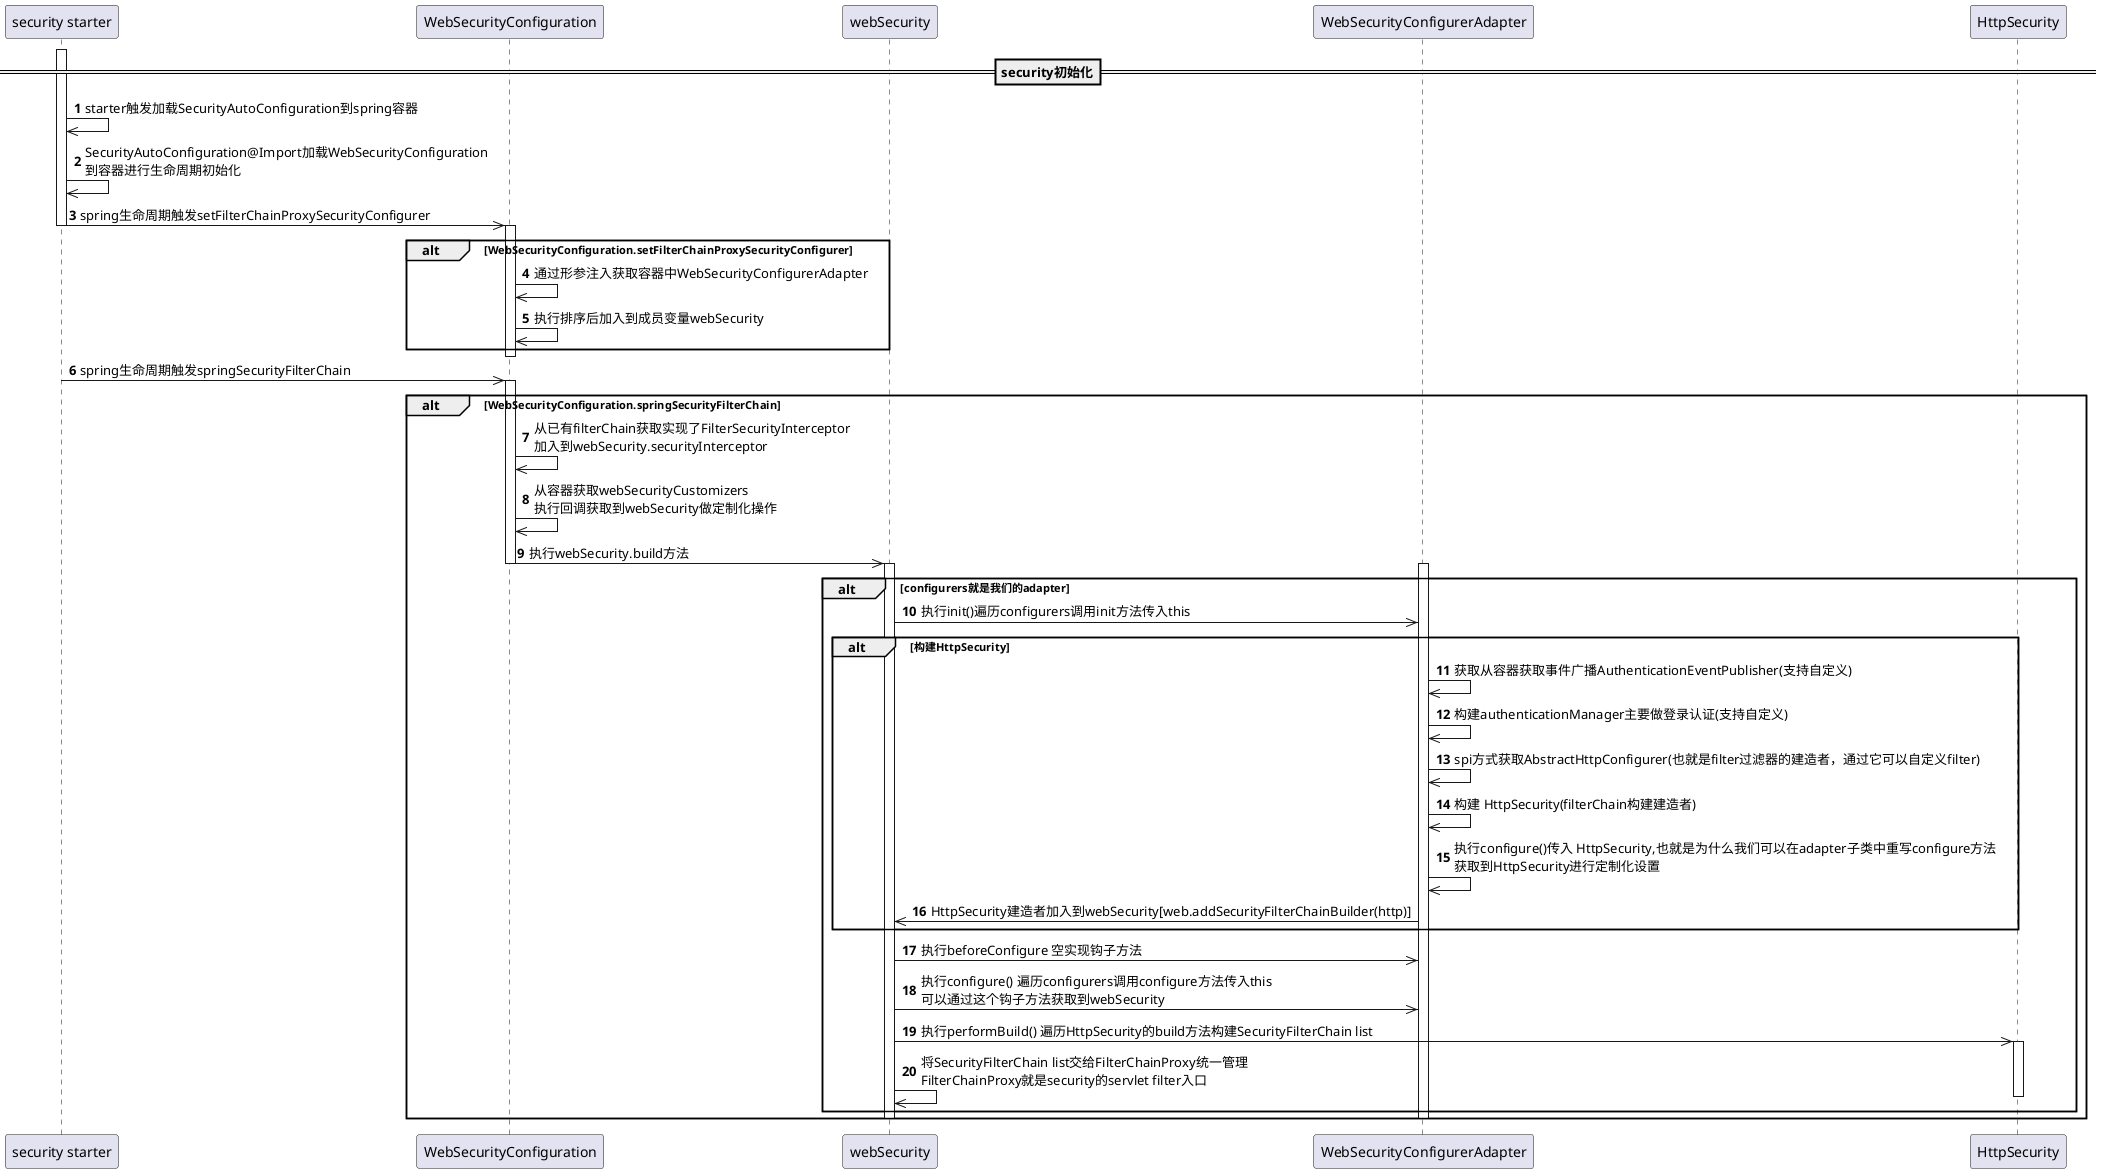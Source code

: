 @startuml
participant "security starter" as sb
participant "WebSecurityConfiguration" as wc
participant "webSecurity" as ws
participant "WebSecurityConfigurerAdapter" as wa
participant "HttpSecurity" as hs

autonumber
==security初始化==
activate sb
sb->>sb:starter触发加载SecurityAutoConfiguration到spring容器
sb->>sb:SecurityAutoConfiguration@Import加载WebSecurityConfiguration\n到容器进行生命周期初始化

sb->>wc: spring生命周期触发setFilterChainProxySecurityConfigurer
deactivate sb
alt WebSecurityConfiguration.setFilterChainProxySecurityConfigurer
activate wc
wc->>wc: 通过形参注入获取容器中WebSecurityConfigurerAdapter
wc->>wc: 执行排序后加入到成员变量webSecurity
end
deactivate wc

activate sb
sb->>wc: spring生命周期触发springSecurityFilterChain
deactivate sb

alt WebSecurityConfiguration.springSecurityFilterChain
activate wc
wc->>wc: 从已有filterChain获取实现了FilterSecurityInterceptor\n加入到webSecurity.securityInterceptor
wc->>wc: 从容器获取webSecurityCustomizers\n执行回调获取到webSecurity做定制化操作
wc->>ws: 执行webSecurity.build方法
deactivate wc

activate ws

activate wa
alt configurers就是我们的adapter
ws->>wa : 执行init()遍历configurers调用init方法传入this
alt 构建HttpSecurity
wa->>wa : 获取从容器获取事件广播AuthenticationEventPublisher(支持自定义)
wa->>wa : 构建authenticationManager主要做登录认证(支持自定义)
wa->>wa : spi方式获取AbstractHttpConfigurer(也就是filter过滤器的建造者，通过它可以自定义filter)
wa->>wa : 构建 HttpSecurity(filterChain构建建造者)
wa->>wa : 执行configure()传入 HttpSecurity,也就是为什么我们可以在adapter子类中重写configure方法\n获取到HttpSecurity进行定制化设置
wa->>ws : HttpSecurity建造者加入到webSecurity[web.addSecurityFilterChainBuilder(http)]
end

ws->>wa : 执行beforeConfigure 空实现钩子方法
ws->>wa : 执行configure() 遍历configurers调用configure方法传入this\n可以通过这个钩子方法获取到webSecurity
ws->>hs : 执行performBuild() 遍历HttpSecurity的build方法构建SecurityFilterChain list
activate hs
ws->>ws : 将SecurityFilterChain list交给FilterChainProxy统一管理\nFilterChainProxy就是security的servlet filter入口
deactivate hs
end
deactivate ws
deactivate wa
end

@enduml

